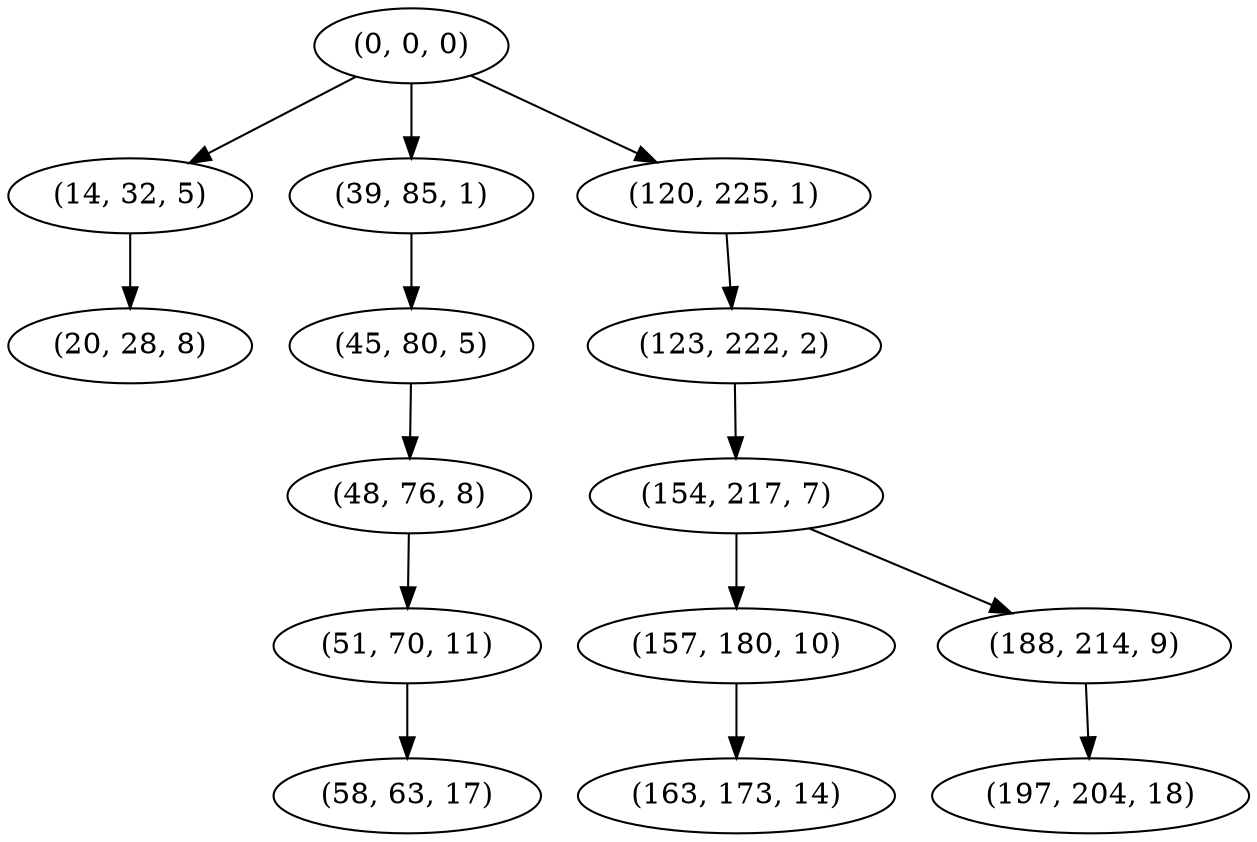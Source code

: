 digraph tree {
    "(0, 0, 0)";
    "(14, 32, 5)";
    "(20, 28, 8)";
    "(39, 85, 1)";
    "(45, 80, 5)";
    "(48, 76, 8)";
    "(51, 70, 11)";
    "(58, 63, 17)";
    "(120, 225, 1)";
    "(123, 222, 2)";
    "(154, 217, 7)";
    "(157, 180, 10)";
    "(163, 173, 14)";
    "(188, 214, 9)";
    "(197, 204, 18)";
    "(0, 0, 0)" -> "(14, 32, 5)";
    "(0, 0, 0)" -> "(39, 85, 1)";
    "(0, 0, 0)" -> "(120, 225, 1)";
    "(14, 32, 5)" -> "(20, 28, 8)";
    "(39, 85, 1)" -> "(45, 80, 5)";
    "(45, 80, 5)" -> "(48, 76, 8)";
    "(48, 76, 8)" -> "(51, 70, 11)";
    "(51, 70, 11)" -> "(58, 63, 17)";
    "(120, 225, 1)" -> "(123, 222, 2)";
    "(123, 222, 2)" -> "(154, 217, 7)";
    "(154, 217, 7)" -> "(157, 180, 10)";
    "(154, 217, 7)" -> "(188, 214, 9)";
    "(157, 180, 10)" -> "(163, 173, 14)";
    "(188, 214, 9)" -> "(197, 204, 18)";
}
